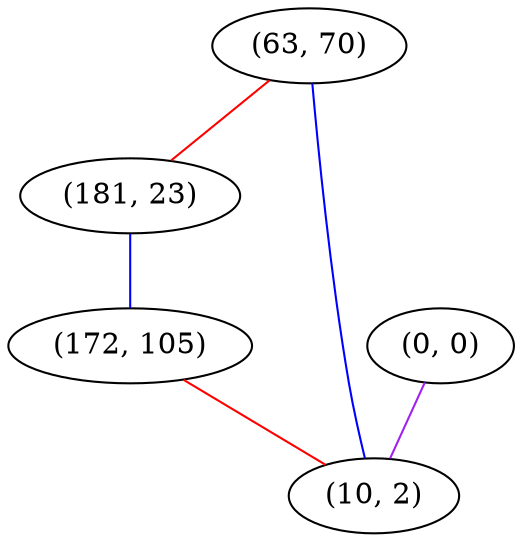 graph "" {
"(63, 70)";
"(181, 23)";
"(172, 105)";
"(0, 0)";
"(10, 2)";
"(63, 70)" -- "(181, 23)"  [color=red, key=0, weight=1];
"(63, 70)" -- "(10, 2)"  [color=blue, key=0, weight=3];
"(181, 23)" -- "(172, 105)"  [color=blue, key=0, weight=3];
"(172, 105)" -- "(10, 2)"  [color=red, key=0, weight=1];
"(0, 0)" -- "(10, 2)"  [color=purple, key=0, weight=4];
}
